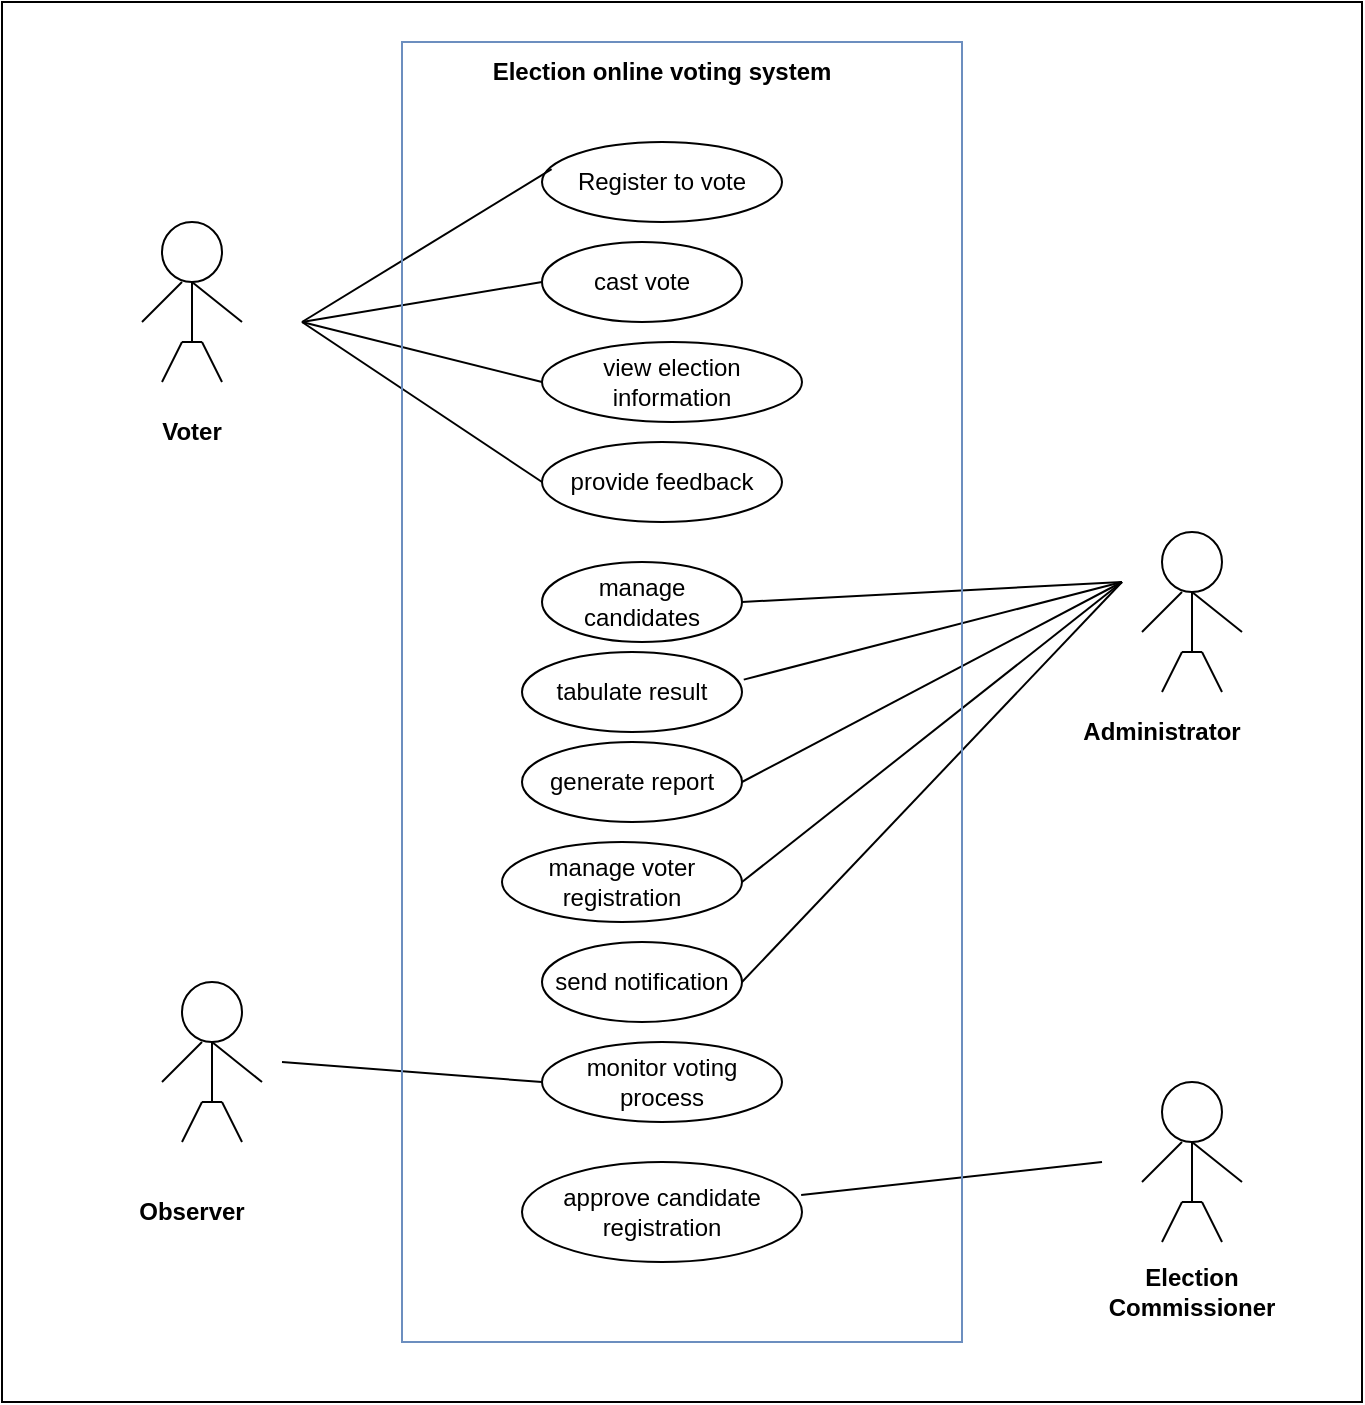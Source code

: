 <mxfile version="24.4.0" type="github">
  <diagram name="Page-1" id="wQHkv0WpLa6nVZSXB76O">
    <mxGraphModel dx="1235" dy="624" grid="1" gridSize="10" guides="1" tooltips="1" connect="1" arrows="1" fold="1" page="1" pageScale="1" pageWidth="850" pageHeight="1100" math="0" shadow="0">
      <root>
        <mxCell id="0" />
        <mxCell id="1" parent="0" />
        <mxCell id="XcJQOZ3vF4izDhThj24_-1" value="" style="rounded=0;whiteSpace=wrap;html=1;" vertex="1" parent="1">
          <mxGeometry x="80" width="680" height="700" as="geometry" />
        </mxCell>
        <mxCell id="XcJQOZ3vF4izDhThj24_-2" value="" style="ellipse;whiteSpace=wrap;html=1;" vertex="1" parent="1">
          <mxGeometry x="160" y="110" width="30" height="30" as="geometry" />
        </mxCell>
        <mxCell id="XcJQOZ3vF4izDhThj24_-3" value="" style="endArrow=none;html=1;rounded=0;entryX=0.5;entryY=1;entryDx=0;entryDy=0;" edge="1" parent="1" target="XcJQOZ3vF4izDhThj24_-2">
          <mxGeometry width="50" height="50" relative="1" as="geometry">
            <mxPoint x="175" y="170" as="sourcePoint" />
            <mxPoint x="180" y="140" as="targetPoint" />
          </mxGeometry>
        </mxCell>
        <mxCell id="XcJQOZ3vF4izDhThj24_-4" value="" style="endArrow=none;html=1;rounded=0;" edge="1" parent="1">
          <mxGeometry width="50" height="50" relative="1" as="geometry">
            <mxPoint x="150" y="160" as="sourcePoint" />
            <mxPoint x="170" y="140" as="targetPoint" />
          </mxGeometry>
        </mxCell>
        <mxCell id="XcJQOZ3vF4izDhThj24_-5" value="" style="endArrow=none;html=1;rounded=0;entryX=0.5;entryY=1;entryDx=0;entryDy=0;" edge="1" parent="1" target="XcJQOZ3vF4izDhThj24_-2">
          <mxGeometry width="50" height="50" relative="1" as="geometry">
            <mxPoint x="200" y="160" as="sourcePoint" />
            <mxPoint x="180" y="150" as="targetPoint" />
          </mxGeometry>
        </mxCell>
        <mxCell id="XcJQOZ3vF4izDhThj24_-7" value="" style="endArrow=none;html=1;rounded=0;" edge="1" parent="1">
          <mxGeometry width="50" height="50" relative="1" as="geometry">
            <mxPoint x="190" y="190" as="sourcePoint" />
            <mxPoint x="180" y="170" as="targetPoint" />
          </mxGeometry>
        </mxCell>
        <mxCell id="XcJQOZ3vF4izDhThj24_-8" value="" style="endArrow=none;html=1;rounded=0;" edge="1" parent="1">
          <mxGeometry width="50" height="50" relative="1" as="geometry">
            <mxPoint x="160" y="190" as="sourcePoint" />
            <mxPoint x="170" y="170" as="targetPoint" />
          </mxGeometry>
        </mxCell>
        <mxCell id="XcJQOZ3vF4izDhThj24_-39" value="" style="ellipse;whiteSpace=wrap;html=1;" vertex="1" parent="1">
          <mxGeometry x="170" y="490" width="30" height="30" as="geometry" />
        </mxCell>
        <mxCell id="XcJQOZ3vF4izDhThj24_-40" value="" style="endArrow=none;html=1;rounded=0;entryX=0.5;entryY=1;entryDx=0;entryDy=0;" edge="1" target="XcJQOZ3vF4izDhThj24_-39" parent="1">
          <mxGeometry width="50" height="50" relative="1" as="geometry">
            <mxPoint x="185" y="550" as="sourcePoint" />
            <mxPoint x="190" y="520" as="targetPoint" />
          </mxGeometry>
        </mxCell>
        <mxCell id="XcJQOZ3vF4izDhThj24_-41" value="" style="endArrow=none;html=1;rounded=0;" edge="1" parent="1">
          <mxGeometry width="50" height="50" relative="1" as="geometry">
            <mxPoint x="160" y="540" as="sourcePoint" />
            <mxPoint x="180" y="520" as="targetPoint" />
          </mxGeometry>
        </mxCell>
        <mxCell id="XcJQOZ3vF4izDhThj24_-42" value="" style="endArrow=none;html=1;rounded=0;entryX=0.5;entryY=1;entryDx=0;entryDy=0;" edge="1" target="XcJQOZ3vF4izDhThj24_-39" parent="1">
          <mxGeometry width="50" height="50" relative="1" as="geometry">
            <mxPoint x="210" y="540" as="sourcePoint" />
            <mxPoint x="190" y="530" as="targetPoint" />
          </mxGeometry>
        </mxCell>
        <mxCell id="XcJQOZ3vF4izDhThj24_-43" value="" style="endArrow=none;html=1;rounded=0;" edge="1" parent="1">
          <mxGeometry width="50" height="50" relative="1" as="geometry">
            <mxPoint x="200" y="570" as="sourcePoint" />
            <mxPoint x="190" y="550" as="targetPoint" />
          </mxGeometry>
        </mxCell>
        <mxCell id="XcJQOZ3vF4izDhThj24_-44" value="" style="endArrow=none;html=1;rounded=0;" edge="1" parent="1">
          <mxGeometry width="50" height="50" relative="1" as="geometry">
            <mxPoint x="170" y="570" as="sourcePoint" />
            <mxPoint x="180" y="550" as="targetPoint" />
          </mxGeometry>
        </mxCell>
        <mxCell id="XcJQOZ3vF4izDhThj24_-45" value="" style="ellipse;whiteSpace=wrap;html=1;" vertex="1" parent="1">
          <mxGeometry x="660" y="265" width="30" height="30" as="geometry" />
        </mxCell>
        <mxCell id="XcJQOZ3vF4izDhThj24_-46" value="" style="endArrow=none;html=1;rounded=0;entryX=0.5;entryY=1;entryDx=0;entryDy=0;" edge="1" target="XcJQOZ3vF4izDhThj24_-45" parent="1">
          <mxGeometry width="50" height="50" relative="1" as="geometry">
            <mxPoint x="675" y="325" as="sourcePoint" />
            <mxPoint x="680" y="295" as="targetPoint" />
          </mxGeometry>
        </mxCell>
        <mxCell id="XcJQOZ3vF4izDhThj24_-47" value="" style="endArrow=none;html=1;rounded=0;" edge="1" parent="1">
          <mxGeometry width="50" height="50" relative="1" as="geometry">
            <mxPoint x="650" y="315" as="sourcePoint" />
            <mxPoint x="670" y="295" as="targetPoint" />
          </mxGeometry>
        </mxCell>
        <mxCell id="XcJQOZ3vF4izDhThj24_-48" value="" style="endArrow=none;html=1;rounded=0;entryX=0.5;entryY=1;entryDx=0;entryDy=0;" edge="1" target="XcJQOZ3vF4izDhThj24_-45" parent="1">
          <mxGeometry width="50" height="50" relative="1" as="geometry">
            <mxPoint x="700" y="315" as="sourcePoint" />
            <mxPoint x="680" y="305" as="targetPoint" />
          </mxGeometry>
        </mxCell>
        <mxCell id="XcJQOZ3vF4izDhThj24_-49" value="" style="endArrow=none;html=1;rounded=0;" edge="1" parent="1">
          <mxGeometry width="50" height="50" relative="1" as="geometry">
            <mxPoint x="690" y="345" as="sourcePoint" />
            <mxPoint x="680" y="325" as="targetPoint" />
          </mxGeometry>
        </mxCell>
        <mxCell id="XcJQOZ3vF4izDhThj24_-50" value="" style="endArrow=none;html=1;rounded=0;" edge="1" parent="1">
          <mxGeometry width="50" height="50" relative="1" as="geometry">
            <mxPoint x="660" y="345" as="sourcePoint" />
            <mxPoint x="670" y="325" as="targetPoint" />
          </mxGeometry>
        </mxCell>
        <mxCell id="XcJQOZ3vF4izDhThj24_-51" value="" style="ellipse;whiteSpace=wrap;html=1;" vertex="1" parent="1">
          <mxGeometry x="660" y="540" width="30" height="30" as="geometry" />
        </mxCell>
        <mxCell id="XcJQOZ3vF4izDhThj24_-52" value="" style="endArrow=none;html=1;rounded=0;entryX=0.5;entryY=1;entryDx=0;entryDy=0;" edge="1" target="XcJQOZ3vF4izDhThj24_-51" parent="1">
          <mxGeometry width="50" height="50" relative="1" as="geometry">
            <mxPoint x="675" y="600" as="sourcePoint" />
            <mxPoint x="680" y="570" as="targetPoint" />
          </mxGeometry>
        </mxCell>
        <mxCell id="XcJQOZ3vF4izDhThj24_-53" value="" style="endArrow=none;html=1;rounded=0;" edge="1" parent="1">
          <mxGeometry width="50" height="50" relative="1" as="geometry">
            <mxPoint x="650" y="590" as="sourcePoint" />
            <mxPoint x="670" y="570" as="targetPoint" />
          </mxGeometry>
        </mxCell>
        <mxCell id="XcJQOZ3vF4izDhThj24_-54" value="" style="endArrow=none;html=1;rounded=0;entryX=0.5;entryY=1;entryDx=0;entryDy=0;" edge="1" target="XcJQOZ3vF4izDhThj24_-51" parent="1">
          <mxGeometry width="50" height="50" relative="1" as="geometry">
            <mxPoint x="700" y="590" as="sourcePoint" />
            <mxPoint x="680" y="580" as="targetPoint" />
          </mxGeometry>
        </mxCell>
        <mxCell id="XcJQOZ3vF4izDhThj24_-55" value="" style="endArrow=none;html=1;rounded=0;" edge="1" parent="1">
          <mxGeometry width="50" height="50" relative="1" as="geometry">
            <mxPoint x="690" y="620" as="sourcePoint" />
            <mxPoint x="680" y="600" as="targetPoint" />
          </mxGeometry>
        </mxCell>
        <mxCell id="XcJQOZ3vF4izDhThj24_-56" value="" style="endArrow=none;html=1;rounded=0;" edge="1" parent="1">
          <mxGeometry width="50" height="50" relative="1" as="geometry">
            <mxPoint x="660" y="620" as="sourcePoint" />
            <mxPoint x="670" y="600" as="targetPoint" />
          </mxGeometry>
        </mxCell>
        <mxCell id="XcJQOZ3vF4izDhThj24_-58" value="Register to vote" style="ellipse;whiteSpace=wrap;html=1;align=center;" vertex="1" parent="1">
          <mxGeometry x="350" y="70" width="120" height="40" as="geometry" />
        </mxCell>
        <mxCell id="XcJQOZ3vF4izDhThj24_-59" value="cast vote" style="ellipse;whiteSpace=wrap;html=1;align=center;" vertex="1" parent="1">
          <mxGeometry x="350" y="120" width="100" height="40" as="geometry" />
        </mxCell>
        <mxCell id="XcJQOZ3vF4izDhThj24_-60" value="view election information" style="ellipse;whiteSpace=wrap;html=1;align=center;" vertex="1" parent="1">
          <mxGeometry x="350" y="170" width="130" height="40" as="geometry" />
        </mxCell>
        <mxCell id="XcJQOZ3vF4izDhThj24_-61" value="provide feedback" style="ellipse;whiteSpace=wrap;html=1;align=center;" vertex="1" parent="1">
          <mxGeometry x="350" y="220" width="120" height="40" as="geometry" />
        </mxCell>
        <mxCell id="XcJQOZ3vF4izDhThj24_-62" value="manage candidates" style="ellipse;whiteSpace=wrap;html=1;align=center;" vertex="1" parent="1">
          <mxGeometry x="350" y="280" width="100" height="40" as="geometry" />
        </mxCell>
        <mxCell id="XcJQOZ3vF4izDhThj24_-63" value="tabulate result" style="ellipse;whiteSpace=wrap;html=1;align=center;" vertex="1" parent="1">
          <mxGeometry x="340" y="325" width="110" height="40" as="geometry" />
        </mxCell>
        <mxCell id="XcJQOZ3vF4izDhThj24_-64" value="generate report" style="ellipse;whiteSpace=wrap;html=1;align=center;" vertex="1" parent="1">
          <mxGeometry x="340" y="370" width="110" height="40" as="geometry" />
        </mxCell>
        <mxCell id="XcJQOZ3vF4izDhThj24_-65" value="manage voter registration" style="ellipse;whiteSpace=wrap;html=1;align=center;" vertex="1" parent="1">
          <mxGeometry x="330" y="420" width="120" height="40" as="geometry" />
        </mxCell>
        <mxCell id="XcJQOZ3vF4izDhThj24_-68" value="send notification" style="ellipse;whiteSpace=wrap;html=1;align=center;" vertex="1" parent="1">
          <mxGeometry x="350" y="470" width="100" height="40" as="geometry" />
        </mxCell>
        <mxCell id="XcJQOZ3vF4izDhThj24_-69" value="monitor voting process" style="ellipse;whiteSpace=wrap;html=1;align=center;" vertex="1" parent="1">
          <mxGeometry x="350" y="520" width="120" height="40" as="geometry" />
        </mxCell>
        <mxCell id="XcJQOZ3vF4izDhThj24_-70" value="approve candidate registration" style="ellipse;whiteSpace=wrap;html=1;align=center;" vertex="1" parent="1">
          <mxGeometry x="340" y="580" width="140" height="50" as="geometry" />
        </mxCell>
        <mxCell id="XcJQOZ3vF4izDhThj24_-78" value="" style="endArrow=none;html=1;rounded=0;entryX=0.04;entryY=0.34;entryDx=0;entryDy=0;entryPerimeter=0;" edge="1" parent="1" target="XcJQOZ3vF4izDhThj24_-58">
          <mxGeometry width="50" height="50" relative="1" as="geometry">
            <mxPoint x="230" y="160" as="sourcePoint" />
            <mxPoint x="290" y="225.217" as="targetPoint" />
          </mxGeometry>
        </mxCell>
        <mxCell id="XcJQOZ3vF4izDhThj24_-79" value="" style="endArrow=none;html=1;rounded=0;entryX=0;entryY=0.5;entryDx=0;entryDy=0;" edge="1" parent="1" target="XcJQOZ3vF4izDhThj24_-59">
          <mxGeometry width="50" height="50" relative="1" as="geometry">
            <mxPoint x="230" y="160" as="sourcePoint" />
            <mxPoint x="360" y="100" as="targetPoint" />
          </mxGeometry>
        </mxCell>
        <mxCell id="XcJQOZ3vF4izDhThj24_-80" value="" style="endArrow=none;html=1;rounded=0;entryX=0;entryY=0.5;entryDx=0;entryDy=0;" edge="1" parent="1" target="XcJQOZ3vF4izDhThj24_-60">
          <mxGeometry width="50" height="50" relative="1" as="geometry">
            <mxPoint x="230" y="160" as="sourcePoint" />
            <mxPoint x="360" y="150" as="targetPoint" />
          </mxGeometry>
        </mxCell>
        <mxCell id="XcJQOZ3vF4izDhThj24_-81" value="" style="endArrow=none;html=1;rounded=0;entryX=0;entryY=0.5;entryDx=0;entryDy=0;" edge="1" parent="1" target="XcJQOZ3vF4izDhThj24_-61">
          <mxGeometry width="50" height="50" relative="1" as="geometry">
            <mxPoint x="230" y="160" as="sourcePoint" />
            <mxPoint x="360" y="200" as="targetPoint" />
          </mxGeometry>
        </mxCell>
        <mxCell id="XcJQOZ3vF4izDhThj24_-82" value="" style="endArrow=none;html=1;rounded=0;entryX=0;entryY=0.5;entryDx=0;entryDy=0;exitX=1;exitY=0.5;exitDx=0;exitDy=0;" edge="1" parent="1" source="XcJQOZ3vF4izDhThj24_-62">
          <mxGeometry width="50" height="50" relative="1" as="geometry">
            <mxPoint x="520" y="260" as="sourcePoint" />
            <mxPoint x="640" y="290" as="targetPoint" />
          </mxGeometry>
        </mxCell>
        <mxCell id="XcJQOZ3vF4izDhThj24_-83" value="" style="endArrow=none;html=1;rounded=0;exitX=1.008;exitY=0.345;exitDx=0;exitDy=0;exitPerimeter=0;" edge="1" parent="1" source="XcJQOZ3vF4izDhThj24_-63">
          <mxGeometry width="50" height="50" relative="1" as="geometry">
            <mxPoint x="460" y="310" as="sourcePoint" />
            <mxPoint x="640" y="290" as="targetPoint" />
          </mxGeometry>
        </mxCell>
        <mxCell id="XcJQOZ3vF4izDhThj24_-84" value="" style="endArrow=none;html=1;rounded=0;exitX=1;exitY=0.5;exitDx=0;exitDy=0;" edge="1" parent="1" source="XcJQOZ3vF4izDhThj24_-64">
          <mxGeometry width="50" height="50" relative="1" as="geometry">
            <mxPoint x="461" y="349" as="sourcePoint" />
            <mxPoint x="640" y="290" as="targetPoint" />
          </mxGeometry>
        </mxCell>
        <mxCell id="XcJQOZ3vF4izDhThj24_-85" value="" style="endArrow=none;html=1;rounded=0;exitX=1;exitY=0.5;exitDx=0;exitDy=0;" edge="1" parent="1" source="XcJQOZ3vF4izDhThj24_-65">
          <mxGeometry width="50" height="50" relative="1" as="geometry">
            <mxPoint x="460" y="400" as="sourcePoint" />
            <mxPoint x="640" y="290" as="targetPoint" />
          </mxGeometry>
        </mxCell>
        <mxCell id="XcJQOZ3vF4izDhThj24_-86" value="" style="endArrow=none;html=1;rounded=0;exitX=1;exitY=0.5;exitDx=0;exitDy=0;" edge="1" parent="1" source="XcJQOZ3vF4izDhThj24_-68">
          <mxGeometry width="50" height="50" relative="1" as="geometry">
            <mxPoint x="460" y="450" as="sourcePoint" />
            <mxPoint x="640" y="290" as="targetPoint" />
          </mxGeometry>
        </mxCell>
        <mxCell id="XcJQOZ3vF4izDhThj24_-87" value="" style="endArrow=none;html=1;rounded=0;" edge="1" parent="1">
          <mxGeometry width="50" height="50" relative="1" as="geometry">
            <mxPoint x="220" y="530" as="sourcePoint" />
            <mxPoint x="350" y="540" as="targetPoint" />
          </mxGeometry>
        </mxCell>
        <mxCell id="XcJQOZ3vF4izDhThj24_-89" value="" style="endArrow=none;html=1;rounded=0;exitX=0.997;exitY=0.33;exitDx=0;exitDy=0;exitPerimeter=0;" edge="1" parent="1" source="XcJQOZ3vF4izDhThj24_-70">
          <mxGeometry width="50" height="50" relative="1" as="geometry">
            <mxPoint x="500" y="570" as="sourcePoint" />
            <mxPoint x="630" y="580" as="targetPoint" />
          </mxGeometry>
        </mxCell>
        <mxCell id="XcJQOZ3vF4izDhThj24_-90" value="&lt;b&gt;Voter&lt;/b&gt;" style="text;html=1;align=center;verticalAlign=middle;whiteSpace=wrap;rounded=0;" vertex="1" parent="1">
          <mxGeometry x="145" y="200" width="60" height="30" as="geometry" />
        </mxCell>
        <mxCell id="XcJQOZ3vF4izDhThj24_-91" value="&lt;b&gt;Administrator&lt;/b&gt;" style="text;html=1;align=center;verticalAlign=middle;whiteSpace=wrap;rounded=0;" vertex="1" parent="1">
          <mxGeometry x="630" y="350" width="60" height="30" as="geometry" />
        </mxCell>
        <mxCell id="XcJQOZ3vF4izDhThj24_-92" value="&lt;b&gt;Observer&lt;/b&gt;" style="text;html=1;align=center;verticalAlign=middle;whiteSpace=wrap;rounded=0;" vertex="1" parent="1">
          <mxGeometry x="145" y="590" width="60" height="30" as="geometry" />
        </mxCell>
        <mxCell id="XcJQOZ3vF4izDhThj24_-93" value="&lt;b&gt;Election Commissioner&lt;/b&gt;" style="text;html=1;align=center;verticalAlign=middle;whiteSpace=wrap;rounded=0;" vertex="1" parent="1">
          <mxGeometry x="645" y="630" width="60" height="30" as="geometry" />
        </mxCell>
        <mxCell id="XcJQOZ3vF4izDhThj24_-94" value="&lt;b&gt;Election&amp;nbsp;online voting system&lt;/b&gt;" style="text;html=1;align=center;verticalAlign=middle;whiteSpace=wrap;rounded=0;" vertex="1" parent="1">
          <mxGeometry x="320" y="20" width="180" height="30" as="geometry" />
        </mxCell>
        <mxCell id="XcJQOZ3vF4izDhThj24_-96" value="" style="rounded=0;whiteSpace=wrap;html=1;fillColor=none;strokeColor=#6c8ebf;" vertex="1" parent="1">
          <mxGeometry x="280" y="20" width="280" height="650" as="geometry" />
        </mxCell>
        <mxCell id="XcJQOZ3vF4izDhThj24_-97" value="" style="endArrow=none;html=1;rounded=0;" edge="1" parent="1">
          <mxGeometry width="50" height="50" relative="1" as="geometry">
            <mxPoint x="180" y="170" as="sourcePoint" />
            <mxPoint x="170" y="170" as="targetPoint" />
          </mxGeometry>
        </mxCell>
        <mxCell id="XcJQOZ3vF4izDhThj24_-98" value="" style="endArrow=none;html=1;rounded=0;" edge="1" parent="1">
          <mxGeometry width="50" height="50" relative="1" as="geometry">
            <mxPoint x="680" y="325" as="sourcePoint" />
            <mxPoint x="670" y="325" as="targetPoint" />
          </mxGeometry>
        </mxCell>
        <mxCell id="XcJQOZ3vF4izDhThj24_-101" value="" style="endArrow=none;html=1;rounded=0;" edge="1" parent="1">
          <mxGeometry width="50" height="50" relative="1" as="geometry">
            <mxPoint x="190" y="550" as="sourcePoint" />
            <mxPoint x="180" y="550" as="targetPoint" />
          </mxGeometry>
        </mxCell>
        <mxCell id="XcJQOZ3vF4izDhThj24_-102" value="" style="endArrow=none;html=1;rounded=0;" edge="1" parent="1">
          <mxGeometry width="50" height="50" relative="1" as="geometry">
            <mxPoint x="680" y="600" as="sourcePoint" />
            <mxPoint x="670" y="600" as="targetPoint" />
          </mxGeometry>
        </mxCell>
      </root>
    </mxGraphModel>
  </diagram>
</mxfile>
